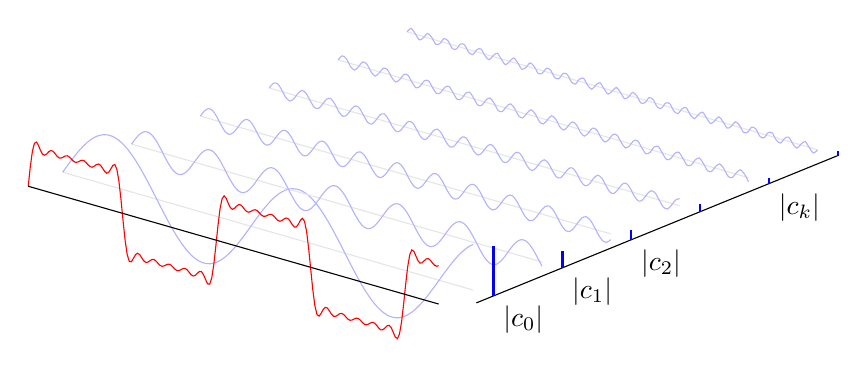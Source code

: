 \begin{tikzpicture}
    \begin{axis}[
        width=\linewidth,
        set layers=standard,
        domain=0:10,
        samples y=1,
        view={40}{20},
        hide axis,
        unit vector ratio*=1 2 1,
        xtick=\empty, ytick=\empty, ztick=\empty,
        clip=false
    ]
        \def\sumcurve{0}
        \pgfplotsinvokeforeach{0.5,1.5,...,5.5}{
            \draw [on layer=background, gray!20] (axis cs:0,#1,0) -- (axis cs:10,#1,0);

            \addplot3 [on layer=main, blue!30, smooth, samples=101]
              (x,#1,{sin(#1*x*(157))/(#1*2)});

            \addplot3 [on layer=axis foreground, thick, blue, ycomb, samples=2]
              (10.5,#1,{1/(#1*2)});

            \xdef\sumcurve{\sumcurve + sin(#1*x*(157))/(#1*2)}
        }

        \draw (axis cs: 10.5,0.5,0) node [below right] {\(|c_0|\)};
        \draw (axis cs: 10.5,1.5,0) node [below right] {\(|c_1|\)};
        \draw (axis cs: 10.5,2.5,0) node [below right] {\(|c_2|\)};

        \draw (axis cs: 10.5,4.5,0) node [below right] {\(|c_k|\)};

        \addplot3 [red, samples=200] (x,0,{\sumcurve});

        \draw [on layer=axis foreground]  (axis cs:0,0,0) -- (axis cs:10,0,0);
        \draw (axis cs:10.5,0.25,0) -- (axis cs:10.5,5.5,0);
    \end{axis}
\end{tikzpicture}
